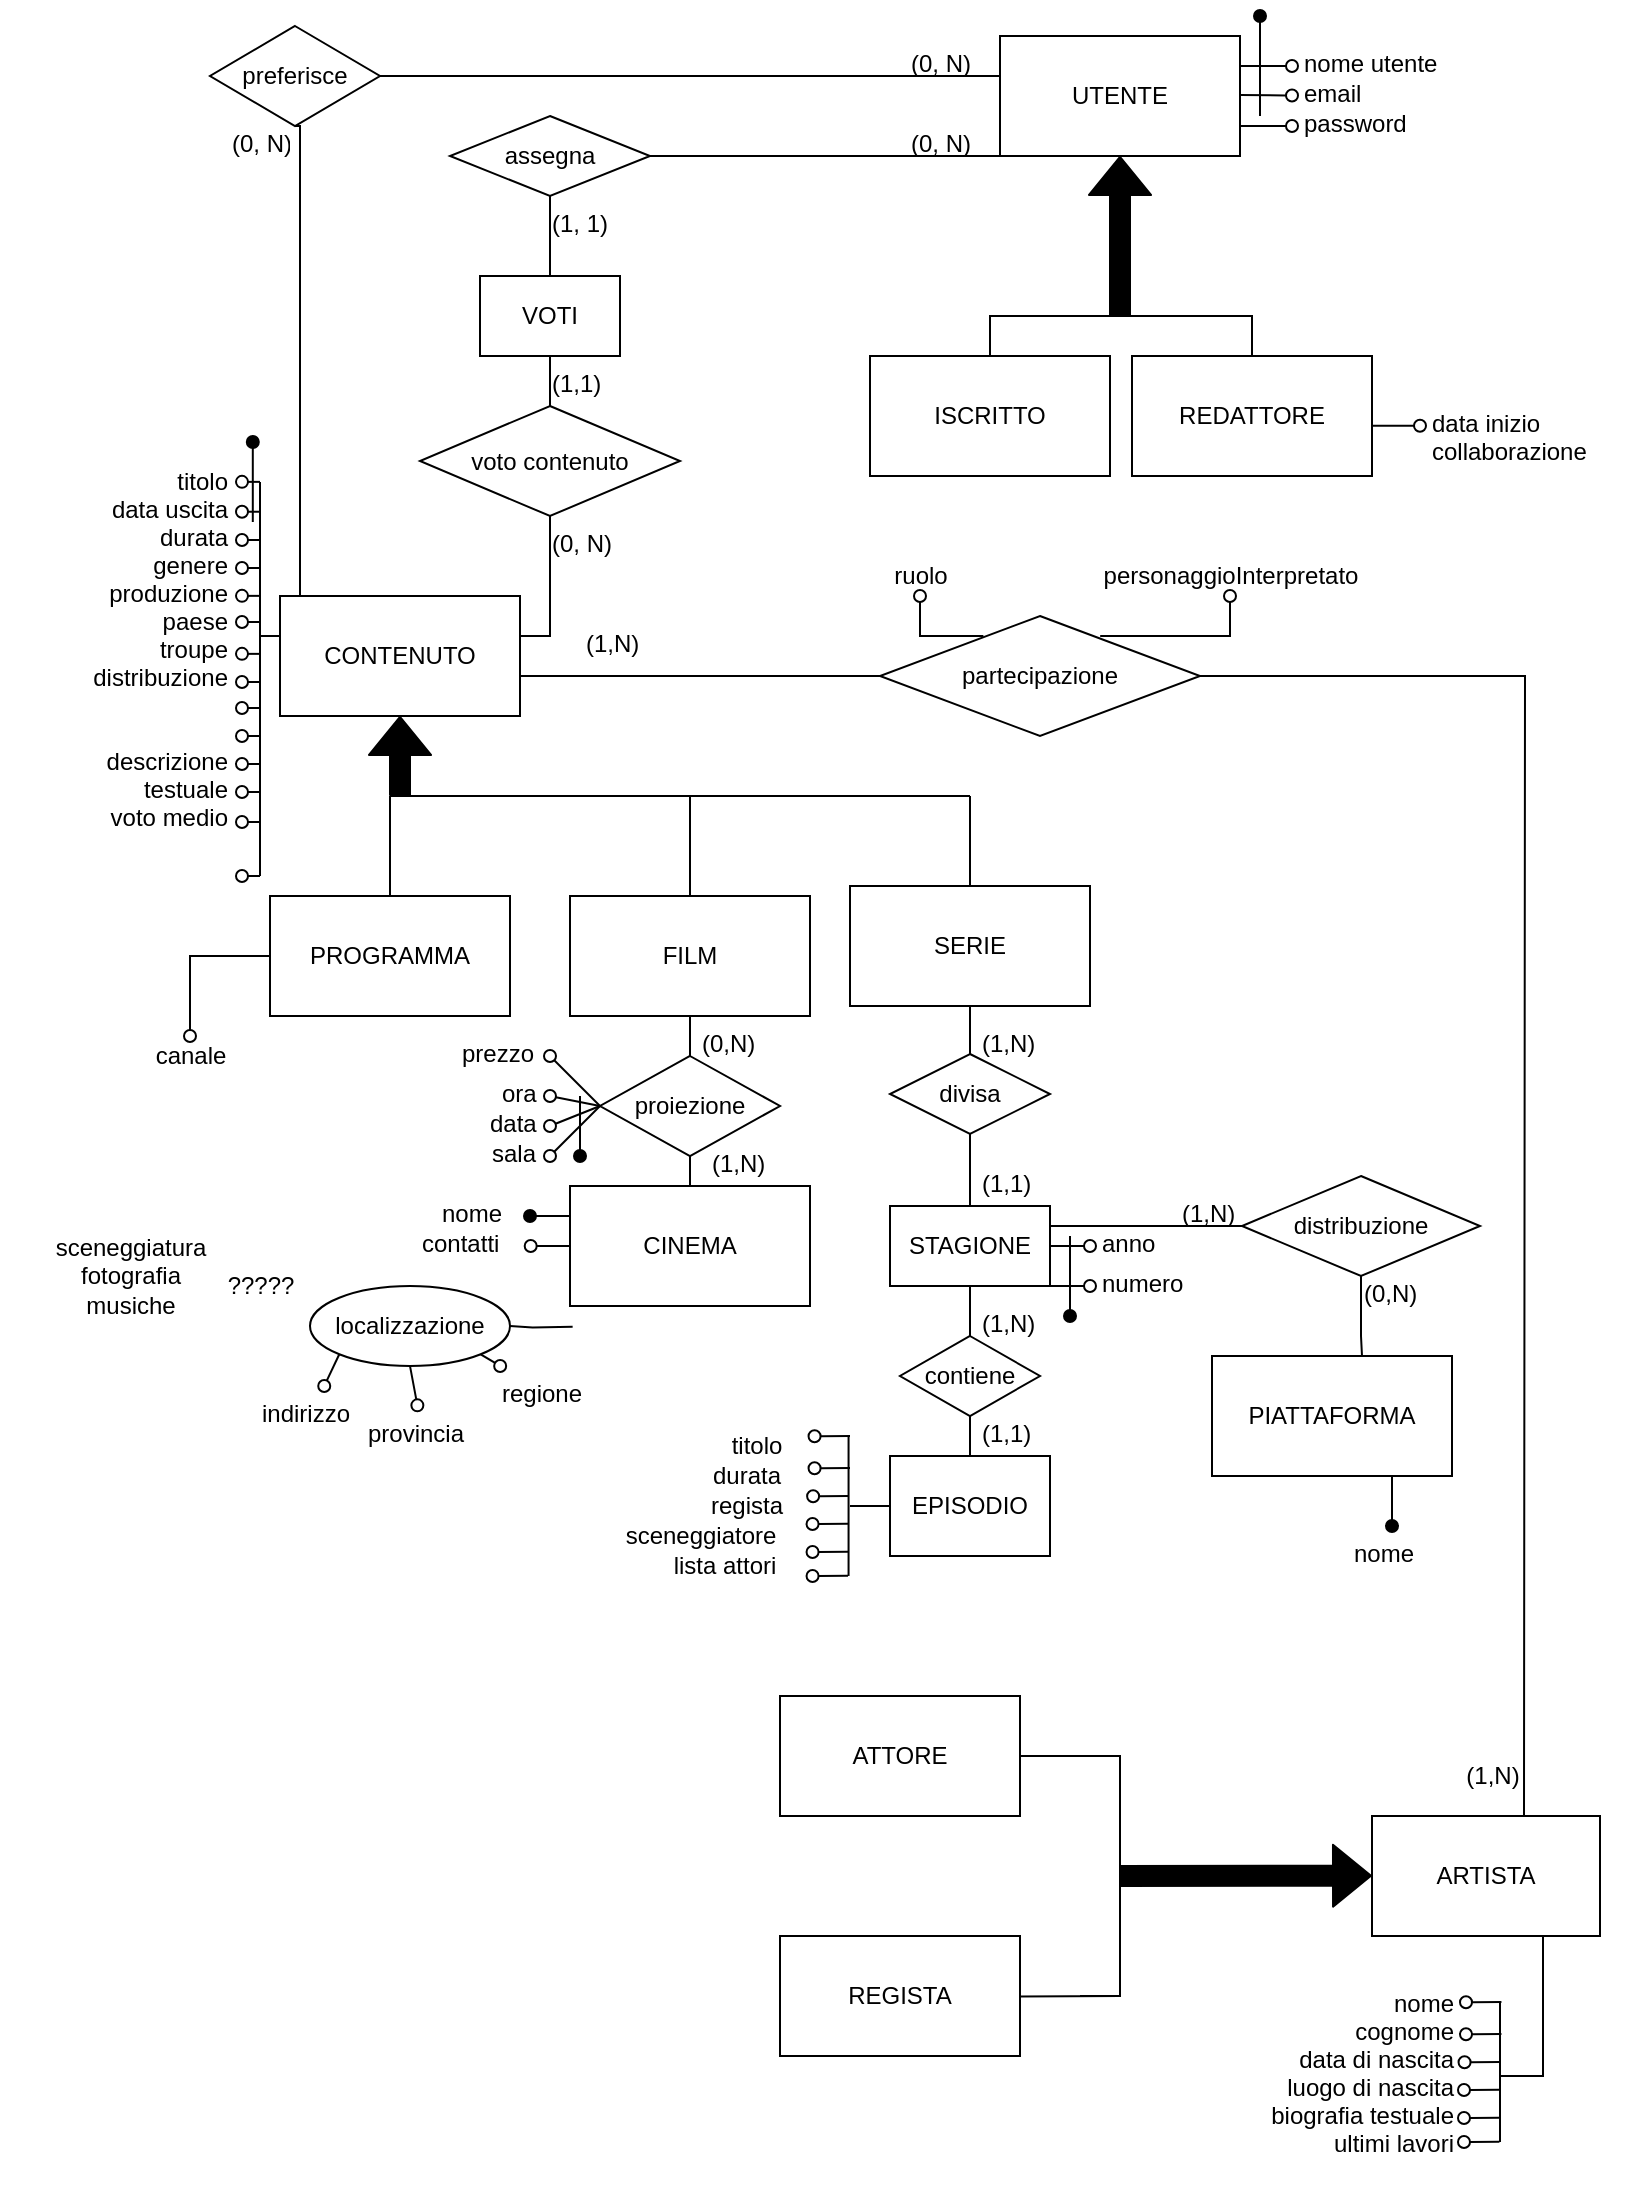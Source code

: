 <mxfile version="13.10.0" type="device" pages="2"><diagram id="bL96B7HEeW5HGoE2uA0q" name="Page-1"><mxGraphModel dx="630" dy="366" grid="1" gridSize="10" guides="1" tooltips="1" connect="1" arrows="1" fold="1" page="1" pageScale="1" pageWidth="827" pageHeight="1169" math="0" shadow="0"><root><mxCell id="0"/><mxCell id="1" parent="0"/><mxCell id="ohW1YKKv6u9-zk88jOos-1" value="UTENTE" style="rounded=0;whiteSpace=wrap;html=1;" parent="1" vertex="1"><mxGeometry x="500" y="20" width="120" height="60" as="geometry"/></mxCell><mxCell id="ohW1YKKv6u9-zk88jOos-5" style="edgeStyle=orthogonalEdgeStyle;rounded=0;orthogonalLoop=1;jettySize=auto;html=1;exitX=0.5;exitY=0;exitDx=0;exitDy=0;entryX=0.5;entryY=0;entryDx=0;entryDy=0;endArrow=none;endFill=0;" parent="1" source="ohW1YKKv6u9-zk88jOos-2" target="ohW1YKKv6u9-zk88jOos-3" edge="1"><mxGeometry relative="1" as="geometry"/></mxCell><mxCell id="ohW1YKKv6u9-zk88jOos-2" value="&lt;div&gt;ISCRITTO&lt;/div&gt;" style="rounded=0;whiteSpace=wrap;html=1;" parent="1" vertex="1"><mxGeometry x="435" y="180" width="120" height="60" as="geometry"/></mxCell><mxCell id="ohW1YKKv6u9-zk88jOos-3" value="REDATTORE" style="whiteSpace=wrap;html=1;" parent="1" vertex="1"><mxGeometry x="566" y="180" width="120" height="60" as="geometry"/></mxCell><mxCell id="ohW1YKKv6u9-zk88jOos-4" value="" style="shape=flexArrow;endArrow=classic;html=1;entryX=0.5;entryY=1;entryDx=0;entryDy=0;fillColor=#000000;" parent="1" target="ohW1YKKv6u9-zk88jOos-1" edge="1"><mxGeometry width="50" height="50" relative="1" as="geometry"><mxPoint x="560" y="160" as="sourcePoint"/><mxPoint x="570" y="320" as="targetPoint"/></mxGeometry></mxCell><mxCell id="f2MU5q8apwqo4YbjdQ5b-13" style="edgeStyle=orthogonalEdgeStyle;rounded=0;orthogonalLoop=1;jettySize=auto;html=1;exitX=0.5;exitY=1;exitDx=0;exitDy=0;entryX=0.25;entryY=0;entryDx=0;entryDy=0;endArrow=none;endFill=0;" parent="1" source="f2MU5q8apwqo4YbjdQ5b-14" target="ohW1YKKv6u9-zk88jOos-10" edge="1"><mxGeometry relative="1" as="geometry"><mxPoint x="170" y="80" as="sourcePoint"/><Array as="points"><mxPoint x="150" y="65"/><mxPoint x="150" y="300"/></Array></mxGeometry></mxCell><mxCell id="f2MU5q8apwqo4YbjdQ5b-47" value="" style="edgeStyle=orthogonalEdgeStyle;rounded=0;orthogonalLoop=1;jettySize=auto;html=1;endArrow=none;endFill=0;" parent="1" source="f2MU5q8apwqo4YbjdQ5b-48" target="ohW1YKKv6u9-zk88jOos-13" edge="1"><mxGeometry relative="1" as="geometry"/></mxCell><mxCell id="ohW1YKKv6u9-zk88jOos-9" value="&lt;div&gt;FILM&lt;/div&gt;" style="rounded=0;whiteSpace=wrap;html=1;" parent="1" vertex="1"><mxGeometry x="285" y="450" width="120" height="60" as="geometry"/></mxCell><mxCell id="ohW1YKKv6u9-zk88jOos-10" value="CONTENUTO" style="whiteSpace=wrap;html=1;" parent="1" vertex="1"><mxGeometry x="140" y="300" width="120" height="60" as="geometry"/></mxCell><mxCell id="f2MU5q8apwqo4YbjdQ5b-50" value="" style="edgeStyle=orthogonalEdgeStyle;rounded=0;orthogonalLoop=1;jettySize=auto;html=1;endArrow=none;endFill=0;" parent="1" source="f2MU5q8apwqo4YbjdQ5b-52" target="ohW1YKKv6u9-zk88jOos-12" edge="1"><mxGeometry relative="1" as="geometry"><Array as="points"><mxPoint x="681" y="670"/><mxPoint x="681" y="670"/></Array></mxGeometry></mxCell><mxCell id="ohW1YKKv6u9-zk88jOos-11" value="SERIE" style="rounded=0;whiteSpace=wrap;html=1;" parent="1" vertex="1"><mxGeometry x="425" y="445" width="120" height="60" as="geometry"/></mxCell><mxCell id="ohW1YKKv6u9-zk88jOos-12" value="PIATTAFORMA" style="rounded=0;whiteSpace=wrap;html=1;" parent="1" vertex="1"><mxGeometry x="606" y="680" width="120" height="60" as="geometry"/></mxCell><mxCell id="f2MU5q8apwqo4YbjdQ5b-75" value="" style="edgeStyle=orthogonalEdgeStyle;rounded=0;orthogonalLoop=1;jettySize=auto;html=1;startArrow=none;startFill=0;endArrow=none;endFill=0;exitX=0.011;exitY=0.922;exitDx=0;exitDy=0;exitPerimeter=0;" parent="1" target="f2MU5q8apwqo4YbjdQ5b-73" edge="1"><mxGeometry relative="1" as="geometry"><mxPoint x="286.32" y="665.32" as="sourcePoint"/></mxGeometry></mxCell><mxCell id="ohW1YKKv6u9-zk88jOos-13" value="CINEMA" style="whiteSpace=wrap;html=1;" parent="1" vertex="1"><mxGeometry x="285" y="595" width="120" height="60" as="geometry"/></mxCell><mxCell id="f2MU5q8apwqo4YbjdQ5b-99" value="" style="edgeStyle=orthogonalEdgeStyle;rounded=0;orthogonalLoop=1;jettySize=auto;html=1;startArrow=none;startFill=0;endArrow=none;endFill=0;" parent="1" source="ohW1YKKv6u9-zk88jOos-14" target="f2MU5q8apwqo4YbjdQ5b-92" edge="1"><mxGeometry relative="1" as="geometry"/></mxCell><mxCell id="ohW1YKKv6u9-zk88jOos-14" value="STAGIONE" style="rounded=0;whiteSpace=wrap;html=1;" parent="1" vertex="1"><mxGeometry x="445" y="605" width="80" height="40" as="geometry"/></mxCell><mxCell id="eGcCr4A87mH2ZKMSJmK1-14" style="edgeStyle=orthogonalEdgeStyle;rounded=0;orthogonalLoop=1;jettySize=auto;html=1;startArrow=none;startFill=0;endArrow=none;endFill=0;" edge="1" parent="1" source="ohW1YKKv6u9-zk88jOos-15"><mxGeometry relative="1" as="geometry"><mxPoint x="425" y="755" as="targetPoint"/></mxGeometry></mxCell><mxCell id="ohW1YKKv6u9-zk88jOos-15" value="EPISODIO" style="rounded=0;whiteSpace=wrap;html=1;" parent="1" vertex="1"><mxGeometry x="445" y="730" width="80" height="50" as="geometry"/></mxCell><mxCell id="ohW1YKKv6u9-zk88jOos-16" value="ATTORE" style="rounded=0;whiteSpace=wrap;html=1;" parent="1" vertex="1"><mxGeometry x="390" y="850" width="120" height="60" as="geometry"/></mxCell><mxCell id="ohW1YKKv6u9-zk88jOos-17" value="REGISTA" style="rounded=0;whiteSpace=wrap;html=1;" parent="1" vertex="1"><mxGeometry x="390" y="970" width="120" height="60" as="geometry"/></mxCell><mxCell id="ohW1YKKv6u9-zk88jOos-18" value="ARTISTA" style="rounded=0;whiteSpace=wrap;html=1;" parent="1" vertex="1"><mxGeometry x="686" y="910" width="114" height="60" as="geometry"/></mxCell><mxCell id="ohW1YKKv6u9-zk88jOos-41" value="" style="endArrow=oval;html=1;rounded=0;endFill=0;" parent="1" target="ohW1YKKv6u9-zk88jOos-45" edge="1"><mxGeometry relative="1" as="geometry"><mxPoint x="620" y="49.5" as="sourcePoint"/><mxPoint x="656" y="49.5" as="targetPoint"/></mxGeometry></mxCell><mxCell id="ohW1YKKv6u9-zk88jOos-43" value="" style="endArrow=oval;html=1;rounded=0;endFill=0;exitX=1;exitY=0.75;exitDx=0;exitDy=0;" parent="1" source="ohW1YKKv6u9-zk88jOos-1" target="ohW1YKKv6u9-zk88jOos-44" edge="1"><mxGeometry relative="1" as="geometry"><mxPoint x="620" y="70" as="sourcePoint"/><mxPoint x="656" y="70" as="targetPoint"/></mxGeometry></mxCell><mxCell id="ohW1YKKv6u9-zk88jOos-44" value="password" style="text;strokeColor=none;fillColor=none;spacingLeft=4;spacingRight=4;overflow=hidden;rotatable=0;points=[[0,0.5],[1,0.5]];portConstraint=eastwest;fontSize=12;" parent="1" vertex="1"><mxGeometry x="646" y="50" width="94" height="30" as="geometry"/></mxCell><mxCell id="ohW1YKKv6u9-zk88jOos-45" value="email" style="text;strokeColor=none;fillColor=none;spacingLeft=4;spacingRight=4;overflow=hidden;rotatable=0;points=[[0,0.5],[1,0.5]];portConstraint=eastwest;fontSize=12;" parent="1" vertex="1"><mxGeometry x="646" y="35" width="64" height="30" as="geometry"/></mxCell><mxCell id="ohW1YKKv6u9-zk88jOos-52" value="" style="endArrow=oval;html=1;rounded=0;endFill=0;exitX=1;exitY=0.25;exitDx=0;exitDy=0;" parent="1" source="ohW1YKKv6u9-zk88jOos-1" target="ohW1YKKv6u9-zk88jOos-54" edge="1"><mxGeometry relative="1" as="geometry"><mxPoint x="620" y="31.29" as="sourcePoint"/><mxPoint x="646" y="30" as="targetPoint"/></mxGeometry></mxCell><mxCell id="ohW1YKKv6u9-zk88jOos-54" value="nome utente" style="text;strokeColor=none;fillColor=none;spacingLeft=4;spacingRight=4;overflow=hidden;rotatable=0;points=[[0,0.5],[1,0.5]];portConstraint=eastwest;fontSize=12;" parent="1" vertex="1"><mxGeometry x="646" y="20" width="104" height="30" as="geometry"/></mxCell><mxCell id="ohW1YKKv6u9-zk88jOos-55" value="" style="endArrow=oval;html=1;rounded=0;endFill=0;exitX=1;exitY=0.581;exitDx=0;exitDy=0;exitPerimeter=0;" parent="1" target="ohW1YKKv6u9-zk88jOos-56" edge="1" source="ohW1YKKv6u9-zk88jOos-3"><mxGeometry relative="1" as="geometry"><mxPoint x="690" y="215" as="sourcePoint"/><mxPoint x="726" y="190.0" as="targetPoint"/></mxGeometry></mxCell><mxCell id="ohW1YKKv6u9-zk88jOos-56" value="data inizio&#xA;collaborazione&#xA;" style="text;strokeColor=none;fillColor=none;spacingLeft=4;spacingRight=4;overflow=hidden;rotatable=0;points=[[0,0.5],[1,0.5]];portConstraint=eastwest;fontSize=12;" parent="1" vertex="1"><mxGeometry x="710" y="200" width="114" height="30" as="geometry"/></mxCell><mxCell id="f2MU5q8apwqo4YbjdQ5b-2" value="" style="edgeStyle=orthogonalEdgeStyle;rounded=0;orthogonalLoop=1;jettySize=auto;html=1;endArrow=none;endFill=0;entryX=1;entryY=0.5;entryDx=0;entryDy=0;" parent="1" source="ohW1YKKv6u9-zk88jOos-1" target="f2MU5q8apwqo4YbjdQ5b-14" edge="1"><mxGeometry relative="1" as="geometry"><mxPoint x="320" y="35" as="sourcePoint"/><mxPoint x="140" y="40" as="targetPoint"/><Array as="points"><mxPoint x="390" y="40"/><mxPoint x="390" y="40"/></Array></mxGeometry></mxCell><mxCell id="f2MU5q8apwqo4YbjdQ5b-23" value="" style="edgeStyle=orthogonalEdgeStyle;rounded=0;orthogonalLoop=1;jettySize=auto;html=1;endArrow=none;endFill=0;" parent="1" source="f2MU5q8apwqo4YbjdQ5b-10" target="f2MU5q8apwqo4YbjdQ5b-15" edge="1"><mxGeometry relative="1" as="geometry"/></mxCell><mxCell id="f2MU5q8apwqo4YbjdQ5b-29" value="" style="edgeStyle=orthogonalEdgeStyle;rounded=0;orthogonalLoop=1;jettySize=auto;html=1;endArrow=none;endFill=0;entryX=0.2;entryY=1;entryDx=0;entryDy=0;entryPerimeter=0;" parent="1" source="f2MU5q8apwqo4YbjdQ5b-24" target="ohW1YKKv6u9-zk88jOos-1" edge="1"><mxGeometry relative="1" as="geometry"><mxPoint x="500" y="50" as="targetPoint"/><Array as="points"><mxPoint x="260" y="80"/></Array></mxGeometry></mxCell><mxCell id="f2MU5q8apwqo4YbjdQ5b-10" value="VOTI" style="rounded=0;whiteSpace=wrap;html=1;" parent="1" vertex="1"><mxGeometry x="240" y="140" width="70" height="40" as="geometry"/></mxCell><mxCell id="f2MU5q8apwqo4YbjdQ5b-21" value="" style="edgeStyle=orthogonalEdgeStyle;rounded=0;orthogonalLoop=1;jettySize=auto;html=1;endArrow=none;endFill=0;" parent="1" source="f2MU5q8apwqo4YbjdQ5b-15" target="ohW1YKKv6u9-zk88jOos-10" edge="1"><mxGeometry relative="1" as="geometry"><mxPoint x="330.029" y="340.011" as="targetPoint"/><Array as="points"><mxPoint x="275" y="320"/></Array></mxGeometry></mxCell><mxCell id="f2MU5q8apwqo4YbjdQ5b-15" value="voto contenuto" style="shape=rhombus;perimeter=rhombusPerimeter;whiteSpace=wrap;html=1;align=center;" parent="1" vertex="1"><mxGeometry x="210" y="205" width="130" height="55" as="geometry"/></mxCell><mxCell id="eGcCr4A87mH2ZKMSJmK1-2" style="edgeStyle=orthogonalEdgeStyle;rounded=0;orthogonalLoop=1;jettySize=auto;html=1;exitX=0.5;exitY=1;exitDx=0;exitDy=0;endArrow=none;endFill=0;" edge="1" parent="1" source="f2MU5q8apwqo4YbjdQ5b-24" target="f2MU5q8apwqo4YbjdQ5b-10"><mxGeometry relative="1" as="geometry"><Array as="points"><mxPoint x="275" y="100"/></Array></mxGeometry></mxCell><mxCell id="f2MU5q8apwqo4YbjdQ5b-24" value="assegna" style="shape=rhombus;perimeter=rhombusPerimeter;whiteSpace=wrap;html=1;align=center;" parent="1" vertex="1"><mxGeometry x="225" y="60" width="100" height="40" as="geometry"/></mxCell><mxCell id="f2MU5q8apwqo4YbjdQ5b-30" style="edgeStyle=orthogonalEdgeStyle;rounded=0;orthogonalLoop=1;jettySize=auto;html=1;exitX=0;exitY=0.75;exitDx=0;exitDy=0;entryX=0;entryY=0.5;entryDx=0;entryDy=0;endArrow=none;endFill=0;" parent="1" source="ohW1YKKv6u9-zk88jOos-1" target="ohW1YKKv6u9-zk88jOos-1" edge="1"><mxGeometry relative="1" as="geometry"/></mxCell><mxCell id="f2MU5q8apwqo4YbjdQ5b-41" value="" style="shape=flexArrow;endArrow=classic;html=1;fillColor=#000000;" parent="1" edge="1"><mxGeometry width="50" height="50" relative="1" as="geometry"><mxPoint x="200" y="400" as="sourcePoint"/><mxPoint x="200" y="360" as="targetPoint"/></mxGeometry></mxCell><mxCell id="f2MU5q8apwqo4YbjdQ5b-43" value="" style="endArrow=none;html=1;" parent="1" edge="1"><mxGeometry width="50" height="50" relative="1" as="geometry"><mxPoint x="195" y="400" as="sourcePoint"/><mxPoint x="485" y="400" as="targetPoint"/></mxGeometry></mxCell><mxCell id="f2MU5q8apwqo4YbjdQ5b-45" value="" style="endArrow=none;html=1;exitX=0.5;exitY=0;exitDx=0;exitDy=0;" parent="1" source="ohW1YKKv6u9-zk88jOos-11" edge="1"><mxGeometry width="50" height="50" relative="1" as="geometry"><mxPoint x="440" y="450" as="sourcePoint"/><mxPoint x="485" y="400" as="targetPoint"/></mxGeometry></mxCell><mxCell id="f2MU5q8apwqo4YbjdQ5b-46" value="" style="endArrow=none;html=1;exitX=0.5;exitY=0;exitDx=0;exitDy=0;" parent="1" source="ohW1YKKv6u9-zk88jOos-9" edge="1"><mxGeometry width="50" height="50" relative="1" as="geometry"><mxPoint x="375" y="440" as="sourcePoint"/><mxPoint x="345" y="400" as="targetPoint"/></mxGeometry></mxCell><mxCell id="f2MU5q8apwqo4YbjdQ5b-48" value="proiezione" style="shape=rhombus;perimeter=rhombusPerimeter;whiteSpace=wrap;html=1;align=center;" parent="1" vertex="1"><mxGeometry x="300" y="530" width="90" height="50" as="geometry"/></mxCell><mxCell id="f2MU5q8apwqo4YbjdQ5b-49" value="" style="edgeStyle=orthogonalEdgeStyle;rounded=0;orthogonalLoop=1;jettySize=auto;html=1;endArrow=none;endFill=0;" parent="1" source="ohW1YKKv6u9-zk88jOos-9" target="f2MU5q8apwqo4YbjdQ5b-48" edge="1"><mxGeometry relative="1" as="geometry"><mxPoint x="345" y="510" as="sourcePoint"/><mxPoint x="345" y="595" as="targetPoint"/></mxGeometry></mxCell><mxCell id="f2MU5q8apwqo4YbjdQ5b-58" value="" style="endArrow=none;html=1;entryX=0;entryY=0.5;entryDx=0;entryDy=0;startArrow=oval;startFill=0;" parent="1" target="f2MU5q8apwqo4YbjdQ5b-48" edge="1"><mxGeometry width="50" height="50" relative="1" as="geometry"><mxPoint x="275" y="530" as="sourcePoint"/><mxPoint x="300" y="550" as="targetPoint"/></mxGeometry></mxCell><mxCell id="f2MU5q8apwqo4YbjdQ5b-59" value="" style="endArrow=none;html=1;entryX=0;entryY=0.5;entryDx=0;entryDy=0;startArrow=oval;startFill=0;" parent="1" target="f2MU5q8apwqo4YbjdQ5b-48" edge="1"><mxGeometry width="50" height="50" relative="1" as="geometry"><mxPoint x="275" y="550" as="sourcePoint"/><mxPoint x="310" y="565" as="targetPoint"/></mxGeometry></mxCell><mxCell id="f2MU5q8apwqo4YbjdQ5b-60" value="" style="endArrow=none;html=1;entryX=0;entryY=0.5;entryDx=0;entryDy=0;startArrow=oval;startFill=0;" parent="1" target="f2MU5q8apwqo4YbjdQ5b-48" edge="1"><mxGeometry width="50" height="50" relative="1" as="geometry"><mxPoint x="275" y="565" as="sourcePoint"/><mxPoint x="310" y="565" as="targetPoint"/></mxGeometry></mxCell><mxCell id="f2MU5q8apwqo4YbjdQ5b-61" value="" style="endArrow=none;html=1;entryX=0;entryY=0.5;entryDx=0;entryDy=0;startArrow=oval;startFill=0;" parent="1" target="f2MU5q8apwqo4YbjdQ5b-48" edge="1"><mxGeometry width="50" height="50" relative="1" as="geometry"><mxPoint x="275" y="580" as="sourcePoint"/><mxPoint x="310" y="565" as="targetPoint"/></mxGeometry></mxCell><mxCell id="f2MU5q8apwqo4YbjdQ5b-62" value="prezzo" style="text;strokeColor=none;fillColor=none;spacingLeft=4;spacingRight=4;overflow=hidden;rotatable=0;points=[[0,0.5],[1,0.5]];portConstraint=eastwest;fontSize=12;" parent="1" vertex="1"><mxGeometry x="225" y="515" width="50" height="30" as="geometry"/></mxCell><mxCell id="f2MU5q8apwqo4YbjdQ5b-64" value="ora" style="text;strokeColor=none;fillColor=none;spacingLeft=4;spacingRight=4;overflow=hidden;rotatable=0;points=[[0,0.5],[1,0.5]];portConstraint=eastwest;fontSize=12;" parent="1" vertex="1"><mxGeometry x="245" y="535" width="30" height="30" as="geometry"/></mxCell><mxCell id="f2MU5q8apwqo4YbjdQ5b-65" value="data" style="text;strokeColor=none;fillColor=none;spacingLeft=4;spacingRight=4;overflow=hidden;rotatable=0;points=[[0,0.5],[1,0.5]];portConstraint=eastwest;fontSize=12;" parent="1" vertex="1"><mxGeometry x="239" y="550" width="36" height="30" as="geometry"/></mxCell><mxCell id="f2MU5q8apwqo4YbjdQ5b-66" value="sala" style="text;strokeColor=none;fillColor=none;spacingLeft=4;spacingRight=4;overflow=hidden;rotatable=0;points=[[0,0.5],[1,0.5]];portConstraint=eastwest;fontSize=12;" parent="1" vertex="1"><mxGeometry x="240" y="565" width="35" height="30" as="geometry"/></mxCell><mxCell id="f2MU5q8apwqo4YbjdQ5b-67" value="" style="endArrow=none;html=1;startArrow=oval;startFill=1;" parent="1" edge="1"><mxGeometry width="50" height="50" relative="1" as="geometry"><mxPoint x="290" y="580" as="sourcePoint"/><mxPoint x="290" y="550" as="targetPoint"/></mxGeometry></mxCell><mxCell id="f2MU5q8apwqo4YbjdQ5b-74" value="" style="edgeStyle=orthogonalEdgeStyle;rounded=0;orthogonalLoop=1;jettySize=auto;html=1;startArrow=oval;startFill=1;endArrow=none;endFill=0;" parent="1" source="f2MU5q8apwqo4YbjdQ5b-68" target="ohW1YKKv6u9-zk88jOos-13" edge="1"><mxGeometry relative="1" as="geometry"/></mxCell><mxCell id="f2MU5q8apwqo4YbjdQ5b-68" value="nome" style="text;strokeColor=none;fillColor=none;spacingLeft=4;spacingRight=4;overflow=hidden;rotatable=0;points=[[0,0.5],[1,0.5]];portConstraint=eastwest;fontSize=12;" parent="1" vertex="1"><mxGeometry x="215" y="595" width="50" height="30" as="geometry"/></mxCell><mxCell id="f2MU5q8apwqo4YbjdQ5b-69" value="contatti" style="text;strokeColor=none;fillColor=none;spacingLeft=4;spacingRight=4;overflow=hidden;rotatable=0;points=[[0,0.5],[1,0.5]];portConstraint=eastwest;fontSize=12;" parent="1" vertex="1"><mxGeometry x="205" y="610" width="55" height="30" as="geometry"/></mxCell><mxCell id="f2MU5q8apwqo4YbjdQ5b-73" value="localizzazione" style="ellipse;whiteSpace=wrap;html=1;align=center;" parent="1" vertex="1"><mxGeometry x="155" y="645" width="100" height="40" as="geometry"/></mxCell><mxCell id="f2MU5q8apwqo4YbjdQ5b-78" value="" style="endArrow=none;html=1;entryX=0;entryY=0.5;entryDx=0;entryDy=0;exitX=1.007;exitY=1;exitDx=0;exitDy=0;exitPerimeter=0;startArrow=oval;startFill=0;" parent="1" source="f2MU5q8apwqo4YbjdQ5b-68" target="ohW1YKKv6u9-zk88jOos-13" edge="1"><mxGeometry width="50" height="50" relative="1" as="geometry"><mxPoint x="225" y="670" as="sourcePoint"/><mxPoint x="275" y="620" as="targetPoint"/></mxGeometry></mxCell><mxCell id="f2MU5q8apwqo4YbjdQ5b-81" value="" style="endArrow=oval;html=1;exitX=0.5;exitY=1;exitDx=0;exitDy=0;entryX=0.458;entryY=-0.011;entryDx=0;entryDy=0;entryPerimeter=0;endFill=0;" parent="1" source="f2MU5q8apwqo4YbjdQ5b-73" target="f2MU5q8apwqo4YbjdQ5b-84" edge="1"><mxGeometry width="50" height="50" relative="1" as="geometry"><mxPoint x="195" y="715" as="sourcePoint"/><mxPoint x="194.83" y="685" as="targetPoint"/></mxGeometry></mxCell><mxCell id="f2MU5q8apwqo4YbjdQ5b-82" value="" style="endArrow=oval;html=1;exitX=1;exitY=1;exitDx=0;exitDy=0;endFill=0;" parent="1" source="f2MU5q8apwqo4YbjdQ5b-73" target="f2MU5q8apwqo4YbjdQ5b-83" edge="1"><mxGeometry width="50" height="50" relative="1" as="geometry"><mxPoint x="225" y="685" as="sourcePoint"/><mxPoint x="205" y="695" as="targetPoint"/></mxGeometry></mxCell><mxCell id="f2MU5q8apwqo4YbjdQ5b-83" value="regione" style="text;strokeColor=none;fillColor=none;spacingLeft=4;spacingRight=4;overflow=hidden;rotatable=0;points=[[0,0.5],[1,0.5]];portConstraint=eastwest;fontSize=12;" parent="1" vertex="1"><mxGeometry x="245" y="685" width="60" height="30" as="geometry"/></mxCell><mxCell id="f2MU5q8apwqo4YbjdQ5b-84" value="provincia" style="text;strokeColor=none;fillColor=none;spacingLeft=4;spacingRight=4;overflow=hidden;rotatable=0;points=[[0,0.5],[1,0.5]];portConstraint=eastwest;fontSize=12;" parent="1" vertex="1"><mxGeometry x="178" y="705" width="67" height="30" as="geometry"/></mxCell><mxCell id="f2MU5q8apwqo4YbjdQ5b-86" value="indirizzo" style="text;strokeColor=none;fillColor=none;spacingLeft=4;spacingRight=4;overflow=hidden;rotatable=0;points=[[0,0.5],[1,0.5]];portConstraint=eastwest;fontSize=12;" parent="1" vertex="1"><mxGeometry x="125" y="695" width="60" height="30" as="geometry"/></mxCell><mxCell id="f2MU5q8apwqo4YbjdQ5b-87" value="" style="endArrow=oval;html=1;exitX=0;exitY=1;exitDx=0;exitDy=0;endFill=0;" parent="1" source="f2MU5q8apwqo4YbjdQ5b-73" target="f2MU5q8apwqo4YbjdQ5b-86" edge="1"><mxGeometry width="50" height="50" relative="1" as="geometry"><mxPoint x="170.14" y="684.68" as="sourcePoint"/><mxPoint x="187.997" y="725" as="targetPoint"/></mxGeometry></mxCell><mxCell id="f2MU5q8apwqo4YbjdQ5b-89" value="" style="endArrow=oval;html=1;startArrow=none;startFill=0;endFill=1;exitX=0.75;exitY=1;exitDx=0;exitDy=0;" parent="1" source="ohW1YKKv6u9-zk88jOos-12" target="f2MU5q8apwqo4YbjdQ5b-90" edge="1"><mxGeometry width="50" height="50" relative="1" as="geometry"><mxPoint x="445" y="685" as="sourcePoint"/><mxPoint x="445" y="660" as="targetPoint"/></mxGeometry></mxCell><mxCell id="f2MU5q8apwqo4YbjdQ5b-90" value="nome" style="text;strokeColor=none;fillColor=none;spacingLeft=4;spacingRight=4;overflow=hidden;rotatable=0;points=[[0,0.5],[1,0.5]];portConstraint=eastwest;fontSize=12;" parent="1" vertex="1"><mxGeometry x="671" y="765" width="50" height="30" as="geometry"/></mxCell><mxCell id="f2MU5q8apwqo4YbjdQ5b-100" value="" style="edgeStyle=orthogonalEdgeStyle;rounded=0;orthogonalLoop=1;jettySize=auto;html=1;startArrow=none;startFill=0;endArrow=none;endFill=0;" parent="1" source="f2MU5q8apwqo4YbjdQ5b-92" target="ohW1YKKv6u9-zk88jOos-15" edge="1"><mxGeometry relative="1" as="geometry"/></mxCell><mxCell id="f2MU5q8apwqo4YbjdQ5b-92" value="contiene" style="shape=rhombus;perimeter=rhombusPerimeter;whiteSpace=wrap;html=1;align=center;" parent="1" vertex="1"><mxGeometry x="450" y="670" width="70" height="40" as="geometry"/></mxCell><mxCell id="f2MU5q8apwqo4YbjdQ5b-97" value="" style="edgeStyle=orthogonalEdgeStyle;rounded=0;orthogonalLoop=1;jettySize=auto;html=1;startArrow=none;startFill=0;endArrow=none;endFill=0;" parent="1" source="f2MU5q8apwqo4YbjdQ5b-93" target="ohW1YKKv6u9-zk88jOos-11" edge="1"><mxGeometry relative="1" as="geometry"/></mxCell><mxCell id="f2MU5q8apwqo4YbjdQ5b-98" value="" style="edgeStyle=orthogonalEdgeStyle;rounded=0;orthogonalLoop=1;jettySize=auto;html=1;startArrow=none;startFill=0;endArrow=none;endFill=0;entryX=0.5;entryY=0;entryDx=0;entryDy=0;" parent="1" source="f2MU5q8apwqo4YbjdQ5b-93" target="ohW1YKKv6u9-zk88jOos-14" edge="1"><mxGeometry relative="1" as="geometry"><mxPoint x="485" y="600" as="targetPoint"/></mxGeometry></mxCell><mxCell id="f2MU5q8apwqo4YbjdQ5b-93" value="divisa" style="shape=rhombus;perimeter=rhombusPerimeter;whiteSpace=wrap;html=1;align=center;" parent="1" vertex="1"><mxGeometry x="445" y="529" width="80" height="40" as="geometry"/></mxCell><mxCell id="f2MU5q8apwqo4YbjdQ5b-52" value="distribuzione" style="shape=rhombus;perimeter=rhombusPerimeter;whiteSpace=wrap;html=1;align=center;" parent="1" vertex="1"><mxGeometry x="621" y="590" width="119" height="50" as="geometry"/></mxCell><mxCell id="f2MU5q8apwqo4YbjdQ5b-94" value="" style="edgeStyle=orthogonalEdgeStyle;rounded=0;orthogonalLoop=1;jettySize=auto;html=1;endArrow=none;endFill=0;exitX=1;exitY=0.25;exitDx=0;exitDy=0;" parent="1" source="ohW1YKKv6u9-zk88jOos-14" target="f2MU5q8apwqo4YbjdQ5b-52" edge="1"><mxGeometry relative="1" as="geometry"><mxPoint x="590" y="610" as="sourcePoint"/><mxPoint x="666" y="675" as="targetPoint"/></mxGeometry></mxCell><mxCell id="f2MU5q8apwqo4YbjdQ5b-120" value="" style="edgeStyle=orthogonalEdgeStyle;rounded=0;orthogonalLoop=1;jettySize=auto;html=1;startArrow=none;startFill=0;endArrow=none;endFill=0;" parent="1" target="ohW1YKKv6u9-zk88jOos-16" edge="1"><mxGeometry relative="1" as="geometry"><mxPoint x="560" y="890" as="sourcePoint"/><Array as="points"><mxPoint x="560" y="880"/></Array></mxGeometry></mxCell><mxCell id="f2MU5q8apwqo4YbjdQ5b-101" value="" style="endArrow=none;html=1;" parent="1" edge="1"><mxGeometry width="50" height="50" relative="1" as="geometry"><mxPoint x="130" y="320" as="sourcePoint"/><mxPoint x="140" y="320" as="targetPoint"/></mxGeometry></mxCell><mxCell id="f2MU5q8apwqo4YbjdQ5b-103" value="" style="endArrow=oval;html=1;startArrow=none;startFill=0;endFill=1;" parent="1" edge="1"><mxGeometry width="50" height="50" relative="1" as="geometry"><mxPoint x="630" y="60" as="sourcePoint"/><mxPoint x="630" y="10" as="targetPoint"/></mxGeometry></mxCell><mxCell id="f2MU5q8apwqo4YbjdQ5b-104" value="" style="endArrow=oval;html=1;exitX=1;exitY=1;exitDx=0;exitDy=0;endFill=0;" parent="1" source="ohW1YKKv6u9-zk88jOos-14" target="f2MU5q8apwqo4YbjdQ5b-105" edge="1"><mxGeometry width="50" height="50" relative="1" as="geometry"><mxPoint x="515" y="640" as="sourcePoint"/><mxPoint x="545" y="635" as="targetPoint"/></mxGeometry></mxCell><mxCell id="f2MU5q8apwqo4YbjdQ5b-105" value="numero" style="text;strokeColor=none;fillColor=none;spacingLeft=4;spacingRight=4;overflow=hidden;rotatable=0;points=[[0,0.5],[1,0.5]];portConstraint=eastwest;fontSize=12;" parent="1" vertex="1"><mxGeometry x="545" y="630" width="75" height="30" as="geometry"/></mxCell><mxCell id="f2MU5q8apwqo4YbjdQ5b-106" value="" style="endArrow=oval;html=1;endFill=0;exitX=1;exitY=0.5;exitDx=0;exitDy=0;" parent="1" source="ohW1YKKv6u9-zk88jOos-14" target="f2MU5q8apwqo4YbjdQ5b-107" edge="1"><mxGeometry width="50" height="50" relative="1" as="geometry"><mxPoint x="525" y="635" as="sourcePoint"/><mxPoint x="535" y="630" as="targetPoint"/></mxGeometry></mxCell><mxCell id="f2MU5q8apwqo4YbjdQ5b-107" value="anno" style="text;strokeColor=none;fillColor=none;spacingLeft=4;spacingRight=4;overflow=hidden;rotatable=0;points=[[0,0.5],[1,0.5]];portConstraint=eastwest;fontSize=12;" parent="1" vertex="1"><mxGeometry x="545" y="610" width="45" height="30" as="geometry"/></mxCell><mxCell id="f2MU5q8apwqo4YbjdQ5b-108" value="" style="endArrow=none;html=1;startArrow=oval;startFill=1;" parent="1" edge="1"><mxGeometry width="50" height="50" relative="1" as="geometry"><mxPoint x="535" y="660" as="sourcePoint"/><mxPoint x="535" y="620" as="targetPoint"/></mxGeometry></mxCell><mxCell id="f2MU5q8apwqo4YbjdQ5b-114" value="" style="endArrow=classic;html=1;shape=flexArrow;fillColor=#000000;" parent="1" edge="1"><mxGeometry width="50" height="50" relative="1" as="geometry"><mxPoint x="560" y="940" as="sourcePoint"/><mxPoint x="686" y="939.83" as="targetPoint"/></mxGeometry></mxCell><mxCell id="f2MU5q8apwqo4YbjdQ5b-116" value="" style="endArrow=none;html=1;" parent="1" edge="1"><mxGeometry width="50" height="50" relative="1" as="geometry"><mxPoint x="560" y="1000" as="sourcePoint"/><mxPoint x="560" y="880" as="targetPoint"/></mxGeometry></mxCell><mxCell id="f2MU5q8apwqo4YbjdQ5b-124" value="" style="edgeStyle=orthogonalEdgeStyle;rounded=0;orthogonalLoop=1;jettySize=auto;html=1;startArrow=none;startFill=0;endArrow=none;endFill=0;" parent="1" edge="1"><mxGeometry relative="1" as="geometry"><mxPoint x="540" y="1000" as="sourcePoint"/><mxPoint x="510" y="990" as="targetPoint"/><Array as="points"><mxPoint x="560.5" y="1000.2"/><mxPoint x="510.5" y="1000.2"/></Array></mxGeometry></mxCell><mxCell id="f2MU5q8apwqo4YbjdQ5b-125" value="" style="edgeStyle=orthogonalEdgeStyle;rounded=0;orthogonalLoop=1;jettySize=auto;html=1;startArrow=none;startFill=0;endArrow=none;endFill=0;exitX=1;exitY=0.5;exitDx=0;exitDy=0;" parent="1" source="f2MU5q8apwqo4YbjdQ5b-127" edge="1"><mxGeometry relative="1" as="geometry"><mxPoint x="650" y="340" as="sourcePoint"/><mxPoint x="762" y="910" as="targetPoint"/></mxGeometry></mxCell><mxCell id="f2MU5q8apwqo4YbjdQ5b-127" value="partecipazione" style="shape=rhombus;perimeter=rhombusPerimeter;whiteSpace=wrap;html=1;align=center;" parent="1" vertex="1"><mxGeometry x="440" y="310" width="160" height="60" as="geometry"/></mxCell><mxCell id="f2MU5q8apwqo4YbjdQ5b-130" value="" style="endArrow=none;html=1;entryX=0;entryY=0.5;entryDx=0;entryDy=0;" parent="1" target="f2MU5q8apwqo4YbjdQ5b-127" edge="1"><mxGeometry width="50" height="50" relative="1" as="geometry"><mxPoint x="260" y="340" as="sourcePoint"/><mxPoint x="450" y="380" as="targetPoint"/></mxGeometry></mxCell><mxCell id="f2MU5q8apwqo4YbjdQ5b-134" value="(0, N)" style="text;strokeColor=none;fillColor=none;spacingLeft=4;spacingRight=4;overflow=hidden;rotatable=0;points=[[0,0.5],[1,0.5]];portConstraint=eastwest;fontSize=12;" parent="1" vertex="1"><mxGeometry x="110" y="60" width="40" height="30" as="geometry"/></mxCell><mxCell id="f2MU5q8apwqo4YbjdQ5b-135" value="(0, N)" style="text;strokeColor=none;fillColor=none;spacingLeft=4;spacingRight=4;overflow=hidden;rotatable=0;points=[[0,0.5],[1,0.5]];portConstraint=eastwest;fontSize=12;" parent="1" vertex="1"><mxGeometry x="449.5" y="60" width="50" height="30" as="geometry"/></mxCell><mxCell id="f2MU5q8apwqo4YbjdQ5b-137" value="(0, N)" style="text;strokeColor=none;fillColor=none;spacingLeft=4;spacingRight=4;overflow=hidden;rotatable=0;points=[[0,0.5],[1,0.5]];portConstraint=eastwest;fontSize=12;" parent="1" vertex="1"><mxGeometry x="270" y="260" width="45" height="30" as="geometry"/></mxCell><mxCell id="f2MU5q8apwqo4YbjdQ5b-138" value="(1,1)" style="text;strokeColor=none;fillColor=none;spacingLeft=4;spacingRight=4;overflow=hidden;rotatable=0;points=[[0,0.5],[1,0.5]];portConstraint=eastwest;fontSize=12;" parent="1" vertex="1"><mxGeometry x="270" y="180" width="55" height="30" as="geometry"/></mxCell><mxCell id="f2MU5q8apwqo4YbjdQ5b-139" value="(1, 1)" style="text;strokeColor=none;fillColor=none;spacingLeft=4;spacingRight=4;overflow=hidden;rotatable=0;points=[[0,0.5],[1,0.5]];portConstraint=eastwest;fontSize=12;" parent="1" vertex="1"><mxGeometry x="270" y="100" width="40" height="30" as="geometry"/></mxCell><mxCell id="f2MU5q8apwqo4YbjdQ5b-140" value="(0, N)" style="text;strokeColor=none;fillColor=none;spacingLeft=4;spacingRight=4;overflow=hidden;rotatable=0;points=[[0,0.5],[1,0.5]];portConstraint=eastwest;fontSize=12;" parent="1" vertex="1"><mxGeometry x="449.5" y="20" width="50.5" height="30" as="geometry"/></mxCell><mxCell id="f2MU5q8apwqo4YbjdQ5b-147" value="(1,N)" style="text;strokeColor=none;fillColor=none;spacingLeft=4;spacingRight=4;overflow=hidden;rotatable=0;points=[[0,0.5],[1,0.5]];portConstraint=eastwest;fontSize=12;" parent="1" vertex="1"><mxGeometry x="287" y="310" width="40" height="30" as="geometry"/></mxCell><mxCell id="f2MU5q8apwqo4YbjdQ5b-151" value="(0,N)" style="text;strokeColor=none;fillColor=none;spacingLeft=4;spacingRight=4;overflow=hidden;rotatable=0;points=[[0,0.5],[1,0.5]];portConstraint=eastwest;fontSize=12;" parent="1" vertex="1"><mxGeometry x="345" y="510" width="55" height="30" as="geometry"/></mxCell><mxCell id="f2MU5q8apwqo4YbjdQ5b-152" value="(1,N)" style="text;strokeColor=none;fillColor=none;spacingLeft=4;spacingRight=4;overflow=hidden;rotatable=0;points=[[0,0.5],[1,0.5]];portConstraint=eastwest;fontSize=12;" parent="1" vertex="1"><mxGeometry x="350" y="570" width="50" height="30" as="geometry"/></mxCell><mxCell id="f2MU5q8apwqo4YbjdQ5b-153" value="(1,N)" style="text;strokeColor=none;fillColor=none;spacingLeft=4;spacingRight=4;overflow=hidden;rotatable=0;points=[[0,0.5],[1,0.5]];portConstraint=eastwest;fontSize=12;" parent="1" vertex="1"><mxGeometry x="585" y="595" width="40" height="30" as="geometry"/></mxCell><mxCell id="f2MU5q8apwqo4YbjdQ5b-154" value="(0,N)" style="text;strokeColor=none;fillColor=none;spacingLeft=4;spacingRight=4;overflow=hidden;rotatable=0;points=[[0,0.5],[1,0.5]];portConstraint=eastwest;fontSize=12;" parent="1" vertex="1"><mxGeometry x="676" y="635" width="40" height="30" as="geometry"/></mxCell><mxCell id="f2MU5q8apwqo4YbjdQ5b-155" value="(1,1)" style="text;strokeColor=none;fillColor=none;spacingLeft=4;spacingRight=4;overflow=hidden;rotatable=0;points=[[0,0.5],[1,0.5]];portConstraint=eastwest;fontSize=12;" parent="1" vertex="1"><mxGeometry x="485" y="705" width="40" height="30" as="geometry"/></mxCell><mxCell id="f2MU5q8apwqo4YbjdQ5b-156" value="(1,N)" style="text;strokeColor=none;fillColor=none;spacingLeft=4;spacingRight=4;overflow=hidden;rotatable=0;points=[[0,0.5],[1,0.5]];portConstraint=eastwest;fontSize=12;" parent="1" vertex="1"><mxGeometry x="485" y="650" width="40" height="30" as="geometry"/></mxCell><mxCell id="f2MU5q8apwqo4YbjdQ5b-157" value="(1,1)" style="text;strokeColor=none;fillColor=none;spacingLeft=4;spacingRight=4;overflow=hidden;rotatable=0;points=[[0,0.5],[1,0.5]];portConstraint=eastwest;fontSize=12;" parent="1" vertex="1"><mxGeometry x="485" y="580" width="40" height="30" as="geometry"/></mxCell><mxCell id="f2MU5q8apwqo4YbjdQ5b-158" value="(1,N)" style="text;strokeColor=none;fillColor=none;spacingLeft=4;spacingRight=4;overflow=hidden;rotatable=0;points=[[0,0.5],[1,0.5]];portConstraint=eastwest;fontSize=12;" parent="1" vertex="1"><mxGeometry x="485" y="510" width="55" height="30" as="geometry"/></mxCell><mxCell id="f2MU5q8apwqo4YbjdQ5b-159" value="titolo&#xA;data uscita&#xA;durata&#xA;genere&#xA;produzione&#xA;paese&#xA;troupe&#xA;distribuzione&#xA;&#xA;&#xA;descrizione &#xA;testuale&#xA;voto medio" style="text;strokeColor=none;fillColor=none;spacingLeft=4;spacingRight=4;overflow=hidden;rotatable=0;points=[[0,0.5],[1,0.5]];portConstraint=eastwest;fontSize=12;align=right;" parent="1" vertex="1"><mxGeometry y="229" width="120" height="221" as="geometry"/></mxCell><mxCell id="f2MU5q8apwqo4YbjdQ5b-160" value="" style="endArrow=none;html=1;fillColor=#000000;" parent="1" edge="1"><mxGeometry width="50" height="50" relative="1" as="geometry"><mxPoint x="130" y="440" as="sourcePoint"/><mxPoint x="130" y="243" as="targetPoint"/></mxGeometry></mxCell><mxCell id="f2MU5q8apwqo4YbjdQ5b-163" value="" style="endArrow=none;html=1;rounded=0;fillColor=#000000;startArrow=oval;startFill=0;" parent="1" edge="1"><mxGeometry relative="1" as="geometry"><mxPoint x="121" y="413" as="sourcePoint"/><mxPoint x="130" y="413" as="targetPoint"/></mxGeometry></mxCell><mxCell id="f2MU5q8apwqo4YbjdQ5b-164" value="" style="endArrow=none;html=1;rounded=0;fillColor=#000000;startArrow=oval;startFill=0;" parent="1" edge="1"><mxGeometry relative="1" as="geometry"><mxPoint x="121" y="398" as="sourcePoint"/><mxPoint x="130" y="398" as="targetPoint"/></mxGeometry></mxCell><mxCell id="f2MU5q8apwqo4YbjdQ5b-165" value="" style="endArrow=none;html=1;rounded=0;fillColor=#000000;startArrow=oval;startFill=0;" parent="1" edge="1"><mxGeometry relative="1" as="geometry"><mxPoint x="121" y="384" as="sourcePoint"/><mxPoint x="130" y="384" as="targetPoint"/></mxGeometry></mxCell><mxCell id="f2MU5q8apwqo4YbjdQ5b-166" value="" style="endArrow=none;html=1;rounded=0;fillColor=#000000;startArrow=oval;startFill=0;" parent="1" edge="1"><mxGeometry relative="1" as="geometry"><mxPoint x="121" y="370" as="sourcePoint"/><mxPoint x="130" y="370" as="targetPoint"/></mxGeometry></mxCell><mxCell id="f2MU5q8apwqo4YbjdQ5b-167" value="" style="endArrow=none;html=1;rounded=0;fillColor=#000000;startArrow=oval;startFill=0;" parent="1" edge="1"><mxGeometry relative="1" as="geometry"><mxPoint x="121" y="356" as="sourcePoint"/><mxPoint x="130" y="356" as="targetPoint"/></mxGeometry></mxCell><mxCell id="f2MU5q8apwqo4YbjdQ5b-168" value="" style="endArrow=none;html=1;rounded=0;fillColor=#000000;startArrow=oval;startFill=0;" parent="1" edge="1"><mxGeometry relative="1" as="geometry"><mxPoint x="121" y="343" as="sourcePoint"/><mxPoint x="130" y="343" as="targetPoint"/></mxGeometry></mxCell><mxCell id="f2MU5q8apwqo4YbjdQ5b-169" value="" style="endArrow=none;html=1;rounded=0;fillColor=#000000;startArrow=oval;startFill=0;" parent="1" edge="1"><mxGeometry relative="1" as="geometry"><mxPoint x="121" y="328.93" as="sourcePoint"/><mxPoint x="130" y="328.93" as="targetPoint"/></mxGeometry></mxCell><mxCell id="f2MU5q8apwqo4YbjdQ5b-170" value="" style="endArrow=none;html=1;rounded=0;fillColor=#000000;startArrow=oval;startFill=0;" parent="1" edge="1"><mxGeometry relative="1" as="geometry"><mxPoint x="121" y="313" as="sourcePoint"/><mxPoint x="130" y="313" as="targetPoint"/></mxGeometry></mxCell><mxCell id="f2MU5q8apwqo4YbjdQ5b-171" value="" style="endArrow=none;html=1;rounded=0;fillColor=#000000;startArrow=oval;startFill=0;" parent="1" edge="1"><mxGeometry relative="1" as="geometry"><mxPoint x="121" y="299.93" as="sourcePoint"/><mxPoint x="130" y="299.93" as="targetPoint"/></mxGeometry></mxCell><mxCell id="f2MU5q8apwqo4YbjdQ5b-172" value="" style="endArrow=none;html=1;rounded=0;fillColor=#000000;startArrow=oval;startFill=0;" parent="1" edge="1"><mxGeometry relative="1" as="geometry"><mxPoint x="121" y="286" as="sourcePoint"/><mxPoint x="130" y="286" as="targetPoint"/></mxGeometry></mxCell><mxCell id="f2MU5q8apwqo4YbjdQ5b-173" value="" style="endArrow=none;html=1;rounded=0;fillColor=#000000;startArrow=oval;startFill=0;" parent="1" edge="1"><mxGeometry relative="1" as="geometry"><mxPoint x="121" y="272" as="sourcePoint"/><mxPoint x="130" y="272" as="targetPoint"/></mxGeometry></mxCell><mxCell id="f2MU5q8apwqo4YbjdQ5b-174" value="" style="endArrow=none;html=1;rounded=0;fillColor=#000000;startArrow=oval;startFill=0;" parent="1" edge="1"><mxGeometry relative="1" as="geometry"><mxPoint x="121" y="257.87" as="sourcePoint"/><mxPoint x="130" y="257.87" as="targetPoint"/></mxGeometry></mxCell><mxCell id="f2MU5q8apwqo4YbjdQ5b-175" value="" style="endArrow=none;html=1;rounded=0;fillColor=#000000;startArrow=oval;startFill=0;" parent="1" edge="1"><mxGeometry relative="1" as="geometry"><mxPoint x="121" y="242.93" as="sourcePoint"/><mxPoint x="130" y="242.93" as="targetPoint"/></mxGeometry></mxCell><mxCell id="f2MU5q8apwqo4YbjdQ5b-176" value="" style="endArrow=oval;html=1;fillColor=#000000;endFill=1;" parent="1" edge="1"><mxGeometry width="50" height="50" relative="1" as="geometry"><mxPoint x="126.4" y="263" as="sourcePoint"/><mxPoint x="126.4" y="223" as="targetPoint"/></mxGeometry></mxCell><mxCell id="f2MU5q8apwqo4YbjdQ5b-177" value="" style="endArrow=none;html=1;fillColor=#000000;edgeStyle=orthogonalEdgeStyle;rounded=0;exitX=0.75;exitY=1;exitDx=0;exitDy=0;" parent="1" edge="1" source="ohW1YKKv6u9-zk88jOos-18"><mxGeometry width="50" height="50" relative="1" as="geometry"><mxPoint x="765" y="1053" as="sourcePoint"/><mxPoint x="750" y="1053" as="targetPoint"/><Array as="points"><mxPoint x="772" y="1040"/><mxPoint x="750" y="1040"/></Array></mxGeometry></mxCell><mxCell id="f2MU5q8apwqo4YbjdQ5b-178" value="" style="endArrow=none;html=1;fillColor=#000000;" parent="1" edge="1"><mxGeometry width="50" height="50" relative="1" as="geometry"><mxPoint x="750" y="1073" as="sourcePoint"/><mxPoint x="750" y="1003" as="targetPoint"/></mxGeometry></mxCell><mxCell id="f2MU5q8apwqo4YbjdQ5b-180" value="nome&#xA;cognome&#xA;data di nascita&#xA;luogo di nascita&#xA;biografia testuale&#xA;ultimi lavori&#xA;&#xA;" style="text;strokeColor=none;fillColor=none;spacingLeft=4;spacingRight=4;overflow=hidden;rotatable=0;points=[[0,0.5],[1,0.5]];portConstraint=eastwest;fontSize=12;align=right;" parent="1" vertex="1"><mxGeometry x="613" y="990" width="120" height="110" as="geometry"/></mxCell><mxCell id="f2MU5q8apwqo4YbjdQ5b-181" value="" style="endArrow=none;html=1;fillColor=#000000;exitX=0.994;exitY=0.392;exitDx=0;exitDy=0;exitPerimeter=0;startArrow=oval;startFill=0;" parent="1" source="f2MU5q8apwqo4YbjdQ5b-180" edge="1"><mxGeometry width="50" height="50" relative="1" as="geometry"><mxPoint x="720" y="1083" as="sourcePoint"/><mxPoint x="750" y="1033" as="targetPoint"/></mxGeometry></mxCell><mxCell id="f2MU5q8apwqo4YbjdQ5b-182" value="" style="endArrow=none;html=1;fillColor=#000000;exitX=0.994;exitY=0.392;exitDx=0;exitDy=0;exitPerimeter=0;startArrow=oval;startFill=0;" parent="1" edge="1"><mxGeometry width="50" height="50" relative="1" as="geometry"><mxPoint x="732" y="1047" as="sourcePoint"/><mxPoint x="749.72" y="1046.88" as="targetPoint"/></mxGeometry></mxCell><mxCell id="f2MU5q8apwqo4YbjdQ5b-183" value="" style="endArrow=none;html=1;fillColor=#000000;exitX=0.994;exitY=0.392;exitDx=0;exitDy=0;exitPerimeter=0;startArrow=oval;startFill=0;" parent="1" edge="1"><mxGeometry width="50" height="50" relative="1" as="geometry"><mxPoint x="732" y="1061" as="sourcePoint"/><mxPoint x="749.72" y="1060.88" as="targetPoint"/></mxGeometry></mxCell><mxCell id="f2MU5q8apwqo4YbjdQ5b-184" value="" style="endArrow=none;html=1;fillColor=#000000;exitX=0.994;exitY=0.392;exitDx=0;exitDy=0;exitPerimeter=0;startArrow=oval;startFill=0;" parent="1" edge="1"><mxGeometry width="50" height="50" relative="1" as="geometry"><mxPoint x="732" y="1073" as="sourcePoint"/><mxPoint x="749.72" y="1072.88" as="targetPoint"/></mxGeometry></mxCell><mxCell id="f2MU5q8apwqo4YbjdQ5b-185" value="" style="endArrow=none;html=1;fillColor=#000000;exitX=0.994;exitY=0.392;exitDx=0;exitDy=0;exitPerimeter=0;startArrow=oval;startFill=0;" parent="1" edge="1"><mxGeometry width="50" height="50" relative="1" as="geometry"><mxPoint x="733" y="1019.12" as="sourcePoint"/><mxPoint x="750.72" y="1019.0" as="targetPoint"/></mxGeometry></mxCell><mxCell id="f2MU5q8apwqo4YbjdQ5b-186" value="" style="endArrow=none;html=1;fillColor=#000000;exitX=0.994;exitY=0.392;exitDx=0;exitDy=0;exitPerimeter=0;startArrow=oval;startFill=0;" parent="1" edge="1"><mxGeometry width="50" height="50" relative="1" as="geometry"><mxPoint x="733" y="1003.12" as="sourcePoint"/><mxPoint x="750.72" y="1003" as="targetPoint"/></mxGeometry></mxCell><mxCell id="ukiZO4f-p5wyq1T8XF_0-1" value="PROGRAMMA" style="rounded=0;whiteSpace=wrap;html=1;" parent="1" vertex="1"><mxGeometry x="135" y="450" width="120" height="60" as="geometry"/></mxCell><mxCell id="ukiZO4f-p5wyq1T8XF_0-2" value="" style="endArrow=none;html=1;exitX=0.5;exitY=0;exitDx=0;exitDy=0;" parent="1" source="ukiZO4f-p5wyq1T8XF_0-1" edge="1"><mxGeometry width="50" height="50" relative="1" as="geometry"><mxPoint x="225" y="440" as="sourcePoint"/><mxPoint x="195" y="400" as="targetPoint"/></mxGeometry></mxCell><mxCell id="ukiZO4f-p5wyq1T8XF_0-14" value="" style="endArrow=none;html=1;rounded=0;fillColor=#000000;startArrow=oval;startFill=0;" parent="1" edge="1"><mxGeometry relative="1" as="geometry"><mxPoint x="121" y="440" as="sourcePoint"/><mxPoint x="130" y="440" as="targetPoint"/></mxGeometry></mxCell><mxCell id="f2MU5q8apwqo4YbjdQ5b-14" value="preferisce" style="shape=rhombus;perimeter=rhombusPerimeter;whiteSpace=wrap;html=1;align=center;" parent="1" vertex="1"><mxGeometry x="105" y="15.0" width="85" height="50" as="geometry"/></mxCell><mxCell id="w9SQAOhc8Z662zDNeTE6-2" value="regista" style="text;html=1;align=center;verticalAlign=middle;resizable=0;points=[];autosize=1;" parent="1" vertex="1"><mxGeometry x="342.5" y="745" width="60" height="20" as="geometry"/></mxCell><mxCell id="w9SQAOhc8Z662zDNeTE6-3" value="sceneggiatore" style="text;html=1;align=center;verticalAlign=middle;resizable=0;points=[];autosize=1;" parent="1" vertex="1"><mxGeometry x="295" y="760" width="110" height="20" as="geometry"/></mxCell><mxCell id="w9SQAOhc8Z662zDNeTE6-4" value="titolo" style="text;html=1;align=center;verticalAlign=middle;resizable=0;points=[];autosize=1;" parent="1" vertex="1"><mxGeometry x="352.5" y="715" width="50" height="20" as="geometry"/></mxCell><mxCell id="w9SQAOhc8Z662zDNeTE6-5" value="durata" style="text;html=1;align=center;verticalAlign=middle;resizable=0;points=[];autosize=1;" parent="1" vertex="1"><mxGeometry x="342.5" y="730" width="60" height="20" as="geometry"/></mxCell><mxCell id="w9SQAOhc8Z662zDNeTE6-6" value="lista attori" style="text;html=1;align=center;verticalAlign=middle;resizable=0;points=[];autosize=1;" parent="1" vertex="1"><mxGeometry x="322" y="775" width="80" height="20" as="geometry"/></mxCell><mxCell id="eGcCr4A87mH2ZKMSJmK1-6" style="edgeStyle=orthogonalEdgeStyle;rounded=0;orthogonalLoop=1;jettySize=auto;html=1;entryX=0.688;entryY=0.167;entryDx=0;entryDy=0;entryPerimeter=0;endArrow=none;endFill=0;startArrow=oval;startFill=0;" edge="1" parent="1" source="w9SQAOhc8Z662zDNeTE6-7" target="f2MU5q8apwqo4YbjdQ5b-127"><mxGeometry relative="1" as="geometry"/></mxCell><mxCell id="w9SQAOhc8Z662zDNeTE6-7" value="personaggioInterpretato" style="text;html=1;align=center;verticalAlign=middle;resizable=0;points=[];autosize=1;" parent="1" vertex="1"><mxGeometry x="525" y="280" width="180" height="20" as="geometry"/></mxCell><mxCell id="eGcCr4A87mH2ZKMSJmK1-5" style="edgeStyle=orthogonalEdgeStyle;rounded=0;orthogonalLoop=1;jettySize=auto;html=1;entryX=0.323;entryY=0.162;entryDx=0;entryDy=0;entryPerimeter=0;endArrow=none;endFill=0;startArrow=oval;startFill=0;" edge="1" parent="1" source="w9SQAOhc8Z662zDNeTE6-8" target="f2MU5q8apwqo4YbjdQ5b-127"><mxGeometry relative="1" as="geometry"/></mxCell><mxCell id="w9SQAOhc8Z662zDNeTE6-8" value="ruolo" style="text;html=1;align=center;verticalAlign=middle;resizable=0;points=[];autosize=1;" parent="1" vertex="1"><mxGeometry x="435" y="280" width="50" height="20" as="geometry"/></mxCell><mxCell id="w9SQAOhc8Z662zDNeTE6-10" value="?????" style="text;html=1;align=center;verticalAlign=middle;resizable=0;points=[];autosize=1;" parent="1" vertex="1"><mxGeometry x="105" y="635" width="50" height="20" as="geometry"/></mxCell><mxCell id="eGcCr4A87mH2ZKMSJmK1-7" style="edgeStyle=orthogonalEdgeStyle;rounded=0;orthogonalLoop=1;jettySize=auto;html=1;entryX=0;entryY=0.5;entryDx=0;entryDy=0;startArrow=oval;startFill=0;endArrow=none;endFill=0;" edge="1" parent="1" source="w9SQAOhc8Z662zDNeTE6-11" target="ukiZO4f-p5wyq1T8XF_0-1"><mxGeometry relative="1" as="geometry"><Array as="points"><mxPoint x="95" y="480"/></Array></mxGeometry></mxCell><mxCell id="w9SQAOhc8Z662zDNeTE6-11" value="canale" style="text;html=1;align=center;verticalAlign=middle;resizable=0;points=[];autosize=1;" parent="1" vertex="1"><mxGeometry x="65" y="520" width="60" height="20" as="geometry"/></mxCell><mxCell id="w9SQAOhc8Z662zDNeTE6-12" value="(1,N)" style="text;html=1;align=center;verticalAlign=middle;resizable=0;points=[];autosize=1;" parent="1" vertex="1"><mxGeometry x="721" y="880" width="50" height="20" as="geometry"/></mxCell><mxCell id="eGcCr4A87mH2ZKMSJmK1-41" value="" style="endArrow=none;html=1;fillColor=#000000;" edge="1" parent="1"><mxGeometry width="50" height="50" relative="1" as="geometry"><mxPoint x="424.28" y="789.98" as="sourcePoint"/><mxPoint x="424.28" y="719.98" as="targetPoint"/><Array as="points"><mxPoint x="424.28" y="760.09"/></Array></mxGeometry></mxCell><mxCell id="eGcCr4A87mH2ZKMSJmK1-42" value="" style="endArrow=none;html=1;fillColor=#000000;exitX=0.994;exitY=0.392;exitDx=0;exitDy=0;exitPerimeter=0;startArrow=oval;startFill=0;" edge="1" parent="1"><mxGeometry width="50" height="50" relative="1" as="geometry"><mxPoint x="406.56" y="750.1" as="sourcePoint"/><mxPoint x="424.28" y="749.98" as="targetPoint"/></mxGeometry></mxCell><mxCell id="eGcCr4A87mH2ZKMSJmK1-43" value="" style="endArrow=none;html=1;fillColor=#000000;exitX=0.994;exitY=0.392;exitDx=0;exitDy=0;exitPerimeter=0;startArrow=oval;startFill=0;" edge="1" parent="1"><mxGeometry width="50" height="50" relative="1" as="geometry"><mxPoint x="406.28" y="763.98" as="sourcePoint"/><mxPoint x="424.0" y="763.86" as="targetPoint"/></mxGeometry></mxCell><mxCell id="eGcCr4A87mH2ZKMSJmK1-44" value="" style="endArrow=none;html=1;fillColor=#000000;exitX=0.994;exitY=0.392;exitDx=0;exitDy=0;exitPerimeter=0;startArrow=oval;startFill=0;" edge="1" parent="1"><mxGeometry width="50" height="50" relative="1" as="geometry"><mxPoint x="406.28" y="777.98" as="sourcePoint"/><mxPoint x="424.0" y="777.86" as="targetPoint"/></mxGeometry></mxCell><mxCell id="eGcCr4A87mH2ZKMSJmK1-45" value="" style="endArrow=none;html=1;fillColor=#000000;exitX=0.994;exitY=0.392;exitDx=0;exitDy=0;exitPerimeter=0;startArrow=oval;startFill=0;" edge="1" parent="1"><mxGeometry width="50" height="50" relative="1" as="geometry"><mxPoint x="406.28" y="789.98" as="sourcePoint"/><mxPoint x="424.0" y="789.86" as="targetPoint"/></mxGeometry></mxCell><mxCell id="eGcCr4A87mH2ZKMSJmK1-46" value="" style="endArrow=none;html=1;fillColor=#000000;exitX=0.994;exitY=0.392;exitDx=0;exitDy=0;exitPerimeter=0;startArrow=oval;startFill=0;" edge="1" parent="1"><mxGeometry width="50" height="50" relative="1" as="geometry"><mxPoint x="407.28" y="736.1" as="sourcePoint"/><mxPoint x="425" y="735.98" as="targetPoint"/></mxGeometry></mxCell><mxCell id="eGcCr4A87mH2ZKMSJmK1-47" value="" style="endArrow=none;html=1;fillColor=#000000;exitX=0.994;exitY=0.392;exitDx=0;exitDy=0;exitPerimeter=0;startArrow=oval;startFill=0;" edge="1" parent="1"><mxGeometry width="50" height="50" relative="1" as="geometry"><mxPoint x="407.28" y="720.1" as="sourcePoint"/><mxPoint x="425" y="719.98" as="targetPoint"/></mxGeometry></mxCell><mxCell id="eGcCr4A87mH2ZKMSJmK1-49" value="sceneggiatura&lt;br&gt;fotografia&lt;br&gt;musiche" style="text;html=1;align=center;verticalAlign=middle;resizable=0;points=[];autosize=1;" vertex="1" parent="1"><mxGeometry x="10" y="615" width="110" height="50" as="geometry"/></mxCell></root></mxGraphModel></diagram><diagram id="X_ZRMF3KN5C9GkcwQTRS" name="Page-2"><mxGraphModel dx="942" dy="670" grid="1" gridSize="10" guides="1" tooltips="1" connect="1" arrows="1" fold="1" page="1" pageScale="1" pageWidth="827" pageHeight="1169" math="0" shadow="0"><root><mxCell id="KPYBkpolXN747jHvMDOq-0"/><mxCell id="KPYBkpolXN747jHvMDOq-1" parent="KPYBkpolXN747jHvMDOq-0"/></root></mxGraphModel></diagram></mxfile>